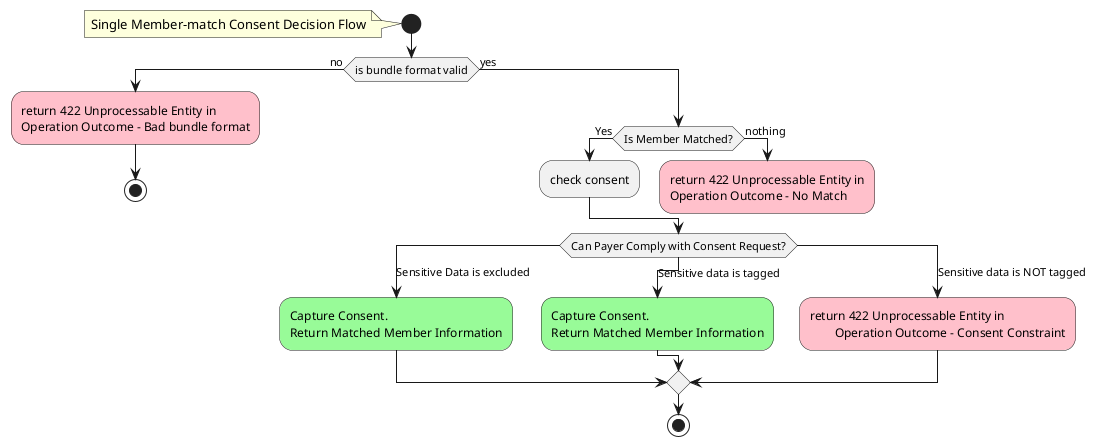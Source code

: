@startuml
skinparam svgDimensionStyle false

start
note left
Single Member-match Consent Decision Flow
endnote
if (is bundle format valid) then (no)
  #pink:return 422 Unprocessable Entity in
  Operation Outcome - Bad bundle format;
  stop
else (yes)
label MatchMember
if (Is Member Matched?) then (Yes)
  :check consent;
else (nothing)
  #pink:return 422 Unprocessable Entity in
  Operation Outcome - No Match;
  detach
endif


switch (Can Payer Comply with Consent Request?)
case (Sensitive Data is excluded)
  #palegreen:Capture Consent.
  Return Matched Member Information;

case (Sensitive data is tagged)
  #palegreen:Capture Consent.
  Return Matched Member Information;

case (Sensitive data is NOT tagged)
  #pink:return 422 Unprocessable Entity in
          Operation Outcome - Consent Constraint;

endswitch
stop

@enduml
